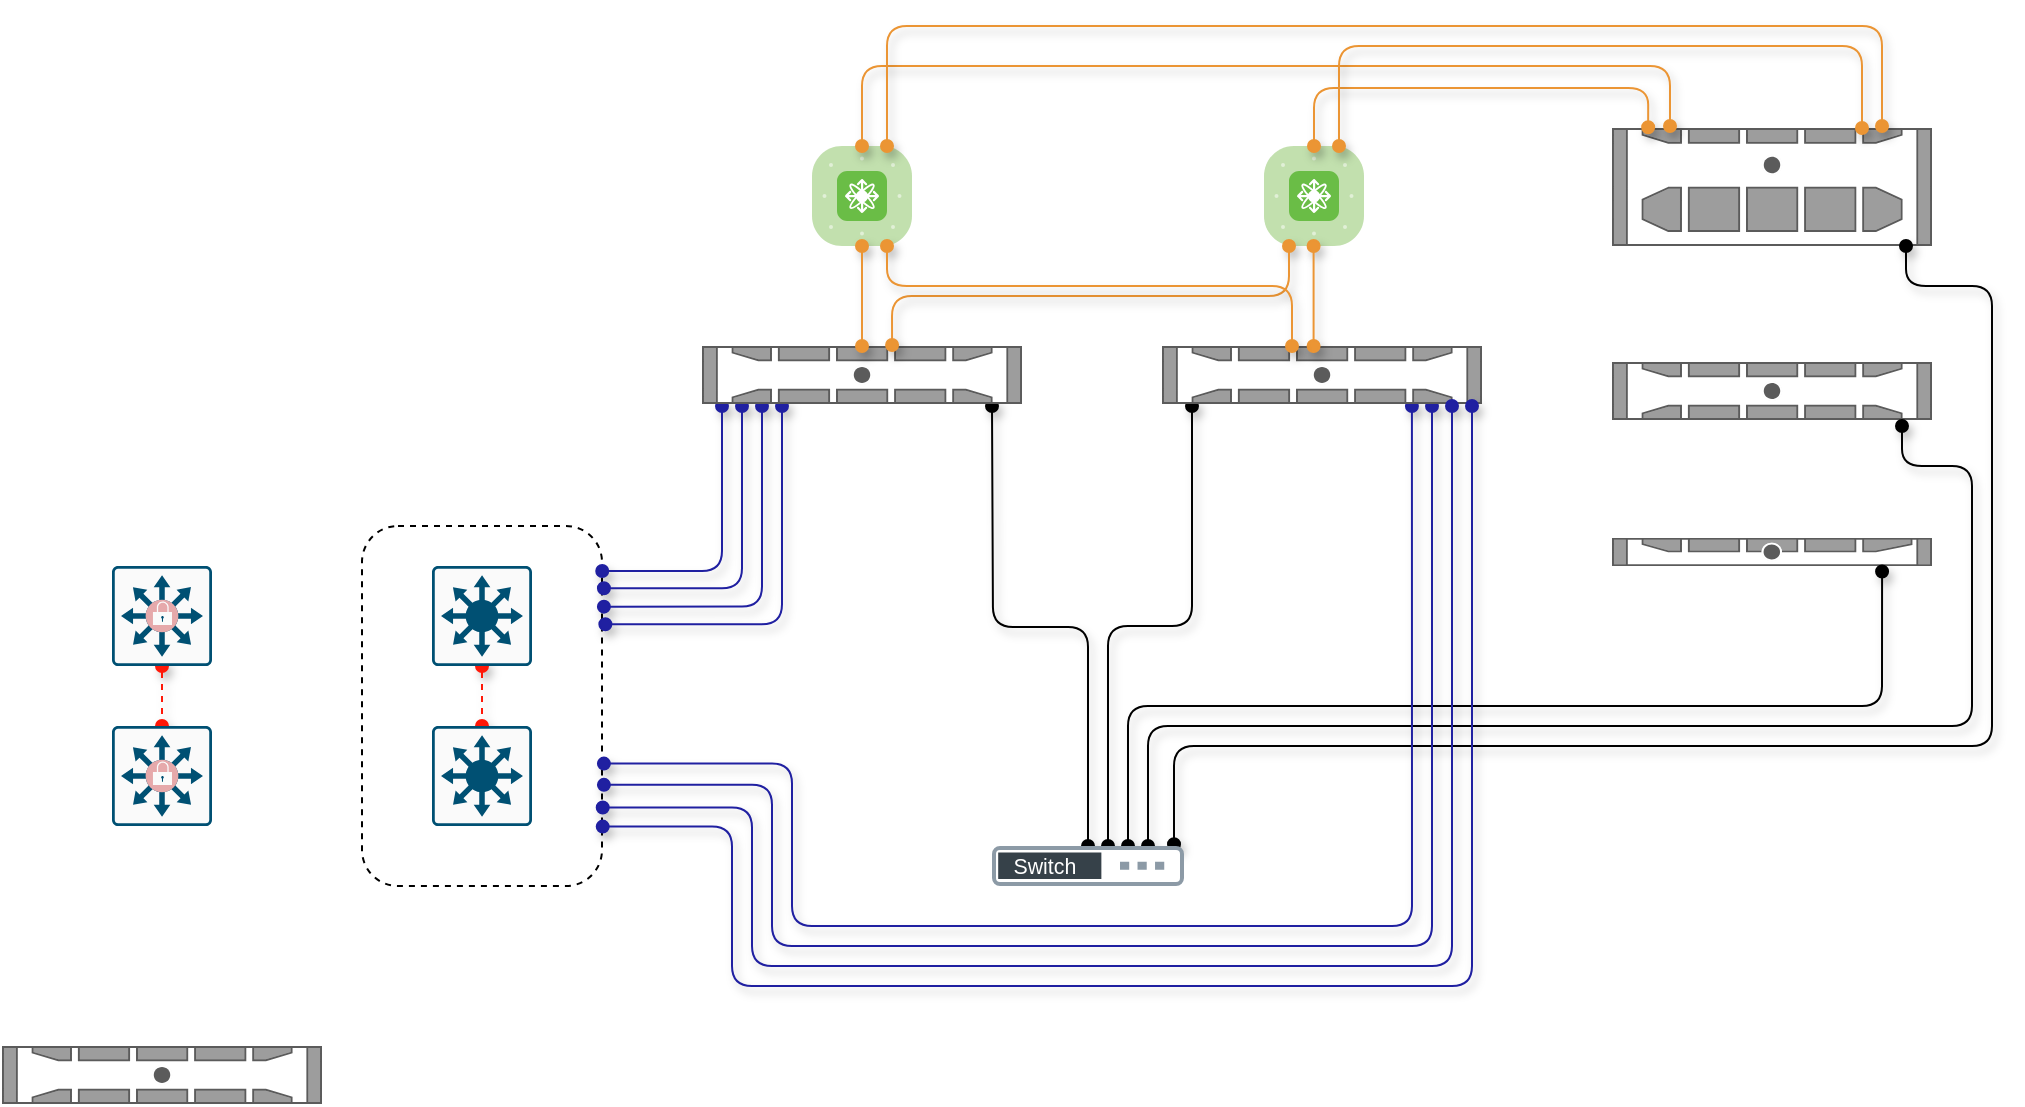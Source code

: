 <mxfile version="13.6.2" type="github">
  <diagram name="Page-1" id="822b0af5-4adb-64df-f703-e8dfc1f81529">
    <mxGraphModel dx="1170" dy="656" grid="1" gridSize="10" guides="1" tooltips="1" connect="1" arrows="1" fold="1" page="1" pageScale="1" pageWidth="1100" pageHeight="850" background="#ffffff" math="0" shadow="0">
      <root>
        <mxCell id="0" />
        <mxCell id="1" parent="0" />
        <mxCell id="rUVOEs3PUwSI3t5a5U2U-28" style="edgeStyle=orthogonalEdgeStyle;orthogonalLoop=1;jettySize=auto;html=1;rounded=1;startArrow=oval;startFill=1;endArrow=oval;endFill=1;jumpStyle=none;shadow=1;" edge="1" parent="1">
          <mxGeometry relative="1" as="geometry">
            <mxPoint x="620" y="240" as="sourcePoint" />
            <mxPoint x="578" y="460" as="targetPoint" />
            <Array as="points">
              <mxPoint x="620" y="240" />
              <mxPoint x="620" y="350" />
              <mxPoint x="578" y="350" />
            </Array>
          </mxGeometry>
        </mxCell>
        <mxCell id="rUVOEs3PUwSI3t5a5U2U-17" style="edgeStyle=orthogonalEdgeStyle;orthogonalLoop=1;jettySize=auto;html=1;rounded=1;startArrow=oval;startFill=1;endArrow=oval;endFill=1;jumpStyle=none;shadow=1;entryX=0.5;entryY=0;entryDx=0;entryDy=0;" edge="1" parent="1" target="rUVOEs3PUwSI3t5a5U2U-16">
          <mxGeometry relative="1" as="geometry">
            <mxPoint x="520" y="240" as="sourcePoint" />
            <mxPoint x="320" y="680" as="targetPoint" />
          </mxGeometry>
        </mxCell>
        <mxCell id="rUVOEs3PUwSI3t5a5U2U-6" value="" style="verticalLabelPosition=bottom;html=1;fillColor=#6ABD46;strokeColor=#ffffff;verticalAlign=top;align=center;points=[[0.085,0.085,0],[0.915,0.085,0],[0.915,0.915,0],[0.085,0.915,0],[0.25,0,0],[0.5,0,0],[0.75,0,0],[1,0.25,0],[1,0.5,0],[1,0.75,0],[0.75,1,0],[0.5,1,0],[0.25,1,0],[0,0.75,0],[0,0.5,0],[0,0.25,0]];pointerEvents=1;shape=mxgraph.cisco_safe.compositeIcon;bgIcon=mxgraph.cisco_safe.architecture.generic_appliance;resIcon=mxgraph.cisco_safe.architecture.fabric_switch;" vertex="1" parent="1">
          <mxGeometry x="430" y="110" width="50" height="50" as="geometry" />
        </mxCell>
        <mxCell id="rUVOEs3PUwSI3t5a5U2U-36" style="edgeStyle=orthogonalEdgeStyle;rounded=1;jumpStyle=none;orthogonalLoop=1;jettySize=auto;html=1;exitX=0.5;exitY=1;exitDx=0;exitDy=0;exitPerimeter=0;entryX=0.5;entryY=0;entryDx=0;entryDy=0;entryPerimeter=0;shadow=1;startArrow=oval;startFill=1;endArrow=oval;endFill=1;strokeColor=#FF1808;dashed=1;" edge="1" parent="1" source="rUVOEs3PUwSI3t5a5U2U-8" target="rUVOEs3PUwSI3t5a5U2U-9">
          <mxGeometry relative="1" as="geometry" />
        </mxCell>
        <mxCell id="rUVOEs3PUwSI3t5a5U2U-8" value="" style="points=[[0.015,0.015,0],[0.985,0.015,0],[0.985,0.985,0],[0.015,0.985,0],[0.25,0,0],[0.5,0,0],[0.75,0,0],[1,0.25,0],[1,0.5,0],[1,0.75,0],[0.75,1,0],[0.5,1,0],[0.25,1,0],[0,0.75,0],[0,0.5,0],[0,0.25,0]];verticalLabelPosition=bottom;html=1;verticalAlign=top;aspect=fixed;align=center;pointerEvents=1;shape=mxgraph.cisco19.rect;prIcon=l3_switch;fillColor=#FAFAFA;strokeColor=#005073;" vertex="1" parent="1">
          <mxGeometry x="240" y="320" width="50" height="50" as="geometry" />
        </mxCell>
        <mxCell id="rUVOEs3PUwSI3t5a5U2U-9" value="" style="points=[[0.015,0.015,0],[0.985,0.015,0],[0.985,0.985,0],[0.015,0.985,0],[0.25,0,0],[0.5,0,0],[0.75,0,0],[1,0.25,0],[1,0.5,0],[1,0.75,0],[0.75,1,0],[0.5,1,0],[0.25,1,0],[0,0.75,0],[0,0.5,0],[0,0.25,0]];verticalLabelPosition=bottom;html=1;verticalAlign=top;aspect=fixed;align=center;pointerEvents=1;shape=mxgraph.cisco19.rect;prIcon=l3_switch;fillColor=#FAFAFA;strokeColor=#005073;" vertex="1" parent="1">
          <mxGeometry x="240" y="400" width="50" height="50" as="geometry" />
        </mxCell>
        <mxCell id="rUVOEs3PUwSI3t5a5U2U-14" value="" style="verticalLabelPosition=bottom;html=1;fillColor=#6ABD46;strokeColor=#ffffff;verticalAlign=top;align=center;points=[[0.085,0.085,0],[0.915,0.085,0],[0.915,0.915,0],[0.085,0.915,0],[0.25,0,0],[0.5,0,0],[0.75,0,0],[1,0.25,0],[1,0.5,0],[1,0.75,0],[0.75,1,0],[0.5,1,0],[0.25,1,0],[0,0.75,0],[0,0.5,0],[0,0.25,0]];pointerEvents=1;shape=mxgraph.cisco_safe.compositeIcon;bgIcon=mxgraph.cisco_safe.architecture.generic_appliance;resIcon=mxgraph.cisco_safe.architecture.fabric_switch;" vertex="1" parent="1">
          <mxGeometry x="656" y="110" width="50" height="50" as="geometry" />
        </mxCell>
        <mxCell id="rUVOEs3PUwSI3t5a5U2U-34" style="edgeStyle=orthogonalEdgeStyle;rounded=1;jumpStyle=none;orthogonalLoop=1;jettySize=auto;html=1;exitX=0.5;exitY=1;exitDx=0;exitDy=0;exitPerimeter=0;entryX=0.5;entryY=0;entryDx=0;entryDy=0;entryPerimeter=0;shadow=1;startArrow=oval;startFill=1;endArrow=oval;endFill=1;strokeColor=#FF1808;dashed=1;" edge="1" parent="1" source="rUVOEs3PUwSI3t5a5U2U-15" target="rUVOEs3PUwSI3t5a5U2U-32">
          <mxGeometry relative="1" as="geometry" />
        </mxCell>
        <mxCell id="rUVOEs3PUwSI3t5a5U2U-15" value="" style="points=[[0.015,0.015,0],[0.985,0.015,0],[0.985,0.985,0],[0.015,0.985,0],[0.25,0,0],[0.5,0,0],[0.75,0,0],[1,0.25,0],[1,0.5,0],[1,0.75,0],[0.75,1,0],[0.5,1,0],[0.25,1,0],[0,0.75,0],[0,0.5,0],[0,0.25,0]];verticalLabelPosition=bottom;html=1;verticalAlign=top;aspect=fixed;align=center;pointerEvents=1;shape=mxgraph.cisco19.rect;prIcon=secure_catalyst_switch_color;fillColor=#FAFAFA;strokeColor=#005073;" vertex="1" parent="1">
          <mxGeometry x="80" y="320" width="50" height="50" as="geometry" />
        </mxCell>
        <mxCell id="rUVOEs3PUwSI3t5a5U2U-20" value="" style="shape=mxgraph.rack.dell.dell_poweredge_4u;html=1;labelPosition=right;align=left;spacingLeft=15;dashed=0;shadow=0;fillColor=#ffffff;" vertex="1" parent="1">
          <mxGeometry x="830" y="101" width="160" height="59" as="geometry" />
        </mxCell>
        <mxCell id="rUVOEs3PUwSI3t5a5U2U-21" value="" style="shape=mxgraph.rack.dell.dell_poweredge_2u;html=1;labelPosition=right;align=left;spacingLeft=15;dashed=0;shadow=0;fillColor=#ffffff;" vertex="1" parent="1">
          <mxGeometry x="830" y="218" width="160" height="29" as="geometry" />
        </mxCell>
        <mxCell id="rUVOEs3PUwSI3t5a5U2U-25" value="" style="shape=mxgraph.rack.dell.dell_poweredge_1u;html=1;labelPosition=right;align=left;spacingLeft=15;dashed=0;shadow=0;fillColor=#ffffff;" vertex="1" parent="1">
          <mxGeometry x="830" y="306" width="160" height="14" as="geometry" />
        </mxCell>
        <mxCell id="rUVOEs3PUwSI3t5a5U2U-29" style="edgeStyle=orthogonalEdgeStyle;orthogonalLoop=1;jettySize=auto;html=1;rounded=1;startArrow=oval;startFill=1;endArrow=oval;endFill=1;jumpStyle=none;shadow=1;exitX=0.844;exitY=1.194;exitDx=0;exitDy=0;exitPerimeter=0;" edge="1" parent="1" source="rUVOEs3PUwSI3t5a5U2U-25">
          <mxGeometry relative="1" as="geometry">
            <mxPoint x="630" y="250" as="sourcePoint" />
            <mxPoint x="588" y="460" as="targetPoint" />
            <Array as="points">
              <mxPoint x="965" y="390" />
              <mxPoint x="588" y="390" />
            </Array>
          </mxGeometry>
        </mxCell>
        <mxCell id="rUVOEs3PUwSI3t5a5U2U-30" style="edgeStyle=orthogonalEdgeStyle;orthogonalLoop=1;jettySize=auto;html=1;rounded=1;startArrow=oval;startFill=1;endArrow=oval;endFill=1;jumpStyle=none;shadow=1;" edge="1" parent="1">
          <mxGeometry relative="1" as="geometry">
            <mxPoint x="975" y="250" as="sourcePoint" />
            <mxPoint x="598" y="460" as="targetPoint" />
            <Array as="points">
              <mxPoint x="975" y="270" />
              <mxPoint x="1010" y="270" />
              <mxPoint x="1010" y="400" />
              <mxPoint x="598" y="400" />
            </Array>
          </mxGeometry>
        </mxCell>
        <mxCell id="rUVOEs3PUwSI3t5a5U2U-31" style="edgeStyle=orthogonalEdgeStyle;orthogonalLoop=1;jettySize=auto;html=1;rounded=1;startArrow=oval;startFill=1;endArrow=oval;endFill=1;jumpStyle=none;shadow=1;entryX=0.945;entryY=-0.044;entryDx=0;entryDy=0;entryPerimeter=0;" edge="1" parent="1" target="rUVOEs3PUwSI3t5a5U2U-16">
          <mxGeometry relative="1" as="geometry">
            <mxPoint x="977" y="160" as="sourcePoint" />
            <mxPoint x="612" y="510" as="targetPoint" />
            <Array as="points">
              <mxPoint x="977" y="180" />
              <mxPoint x="1020" y="180" />
              <mxPoint x="1020" y="410" />
              <mxPoint x="611" y="410" />
              <mxPoint x="611" y="459" />
            </Array>
          </mxGeometry>
        </mxCell>
        <mxCell id="rUVOEs3PUwSI3t5a5U2U-16" value="" style="aspect=fixed;perimeter=ellipsePerimeter;html=1;align=center;fontSize=12;verticalAlign=top;fontColor=#364149;shadow=0;dashed=0;image;image=img/lib/cumulus/switch.svg;fillColor=#00188D;" vertex="1" parent="1">
          <mxGeometry x="520" y="460" width="96" height="20" as="geometry" />
        </mxCell>
        <mxCell id="rUVOEs3PUwSI3t5a5U2U-32" value="" style="points=[[0.015,0.015,0],[0.985,0.015,0],[0.985,0.985,0],[0.015,0.985,0],[0.25,0,0],[0.5,0,0],[0.75,0,0],[1,0.25,0],[1,0.5,0],[1,0.75,0],[0.75,1,0],[0.5,1,0],[0.25,1,0],[0,0.75,0],[0,0.5,0],[0,0.25,0]];verticalLabelPosition=bottom;html=1;verticalAlign=top;aspect=fixed;align=center;pointerEvents=1;shape=mxgraph.cisco19.rect;prIcon=secure_catalyst_switch_color;fillColor=#FAFAFA;strokeColor=#005073;" vertex="1" parent="1">
          <mxGeometry x="80" y="400" width="50" height="50" as="geometry" />
        </mxCell>
        <mxCell id="rUVOEs3PUwSI3t5a5U2U-41" value="" style="rounded=1;whiteSpace=wrap;html=1;fillColor=none;dashed=1;" vertex="1" parent="1">
          <mxGeometry x="205" y="300" width="120" height="180" as="geometry" />
        </mxCell>
        <mxCell id="rUVOEs3PUwSI3t5a5U2U-42" style="edgeStyle=orthogonalEdgeStyle;orthogonalLoop=1;jettySize=auto;html=1;rounded=1;startArrow=oval;startFill=1;endArrow=oval;endFill=1;jumpStyle=none;shadow=1;entryX=1.001;entryY=0.125;entryDx=0;entryDy=0;strokeColor=#2020A1;entryPerimeter=0;" edge="1" parent="1" target="rUVOEs3PUwSI3t5a5U2U-41">
          <mxGeometry relative="1" as="geometry">
            <mxPoint x="385" y="240" as="sourcePoint" />
            <mxPoint x="448" y="520" as="targetPoint" />
            <Array as="points">
              <mxPoint x="385" y="322" />
            </Array>
          </mxGeometry>
        </mxCell>
        <mxCell id="rUVOEs3PUwSI3t5a5U2U-43" style="edgeStyle=orthogonalEdgeStyle;orthogonalLoop=1;jettySize=auto;html=1;rounded=1;startArrow=oval;startFill=1;endArrow=oval;endFill=1;jumpStyle=none;shadow=1;entryX=1.008;entryY=0.173;entryDx=0;entryDy=0;strokeColor=#2020A1;entryPerimeter=0;" edge="1" parent="1" target="rUVOEs3PUwSI3t5a5U2U-41">
          <mxGeometry relative="1" as="geometry">
            <mxPoint x="395" y="240" as="sourcePoint" />
            <mxPoint x="335.12" y="332.5" as="targetPoint" />
            <Array as="points">
              <mxPoint x="395" y="331" />
            </Array>
          </mxGeometry>
        </mxCell>
        <mxCell id="rUVOEs3PUwSI3t5a5U2U-44" style="edgeStyle=orthogonalEdgeStyle;orthogonalLoop=1;jettySize=auto;html=1;rounded=1;startArrow=oval;startFill=1;endArrow=oval;endFill=1;jumpStyle=none;shadow=1;entryX=1.008;entryY=0.224;entryDx=0;entryDy=0;strokeColor=#2020A1;entryPerimeter=0;" edge="1" parent="1" target="rUVOEs3PUwSI3t5a5U2U-41">
          <mxGeometry relative="1" as="geometry">
            <mxPoint x="405" y="240" as="sourcePoint" />
            <mxPoint x="335.96" y="341.14" as="targetPoint" />
            <Array as="points">
              <mxPoint x="405" y="340" />
            </Array>
          </mxGeometry>
        </mxCell>
        <mxCell id="rUVOEs3PUwSI3t5a5U2U-45" style="edgeStyle=orthogonalEdgeStyle;orthogonalLoop=1;jettySize=auto;html=1;rounded=1;startArrow=oval;startFill=1;endArrow=oval;endFill=1;jumpStyle=none;shadow=1;strokeColor=#2020A1;entryX=1.014;entryY=0.273;entryDx=0;entryDy=0;entryPerimeter=0;" edge="1" parent="1" target="rUVOEs3PUwSI3t5a5U2U-41">
          <mxGeometry relative="1" as="geometry">
            <mxPoint x="415" y="240" as="sourcePoint" />
            <mxPoint x="340" y="349" as="targetPoint" />
            <Array as="points">
              <mxPoint x="415" y="349" />
            </Array>
          </mxGeometry>
        </mxCell>
        <mxCell id="rUVOEs3PUwSI3t5a5U2U-46" style="edgeStyle=orthogonalEdgeStyle;orthogonalLoop=1;jettySize=auto;html=1;rounded=1;startArrow=oval;startFill=1;endArrow=oval;endFill=1;jumpStyle=none;shadow=1;strokeColor=#2020A1;entryX=1.008;entryY=0.66;entryDx=0;entryDy=0;entryPerimeter=0;exitX=0.781;exitY=1.035;exitDx=0;exitDy=0;exitPerimeter=0;" edge="1" parent="1" source="rUVOEs3PUwSI3t5a5U2U-23" target="rUVOEs3PUwSI3t5a5U2U-41">
          <mxGeometry relative="1" as="geometry">
            <mxPoint x="748.92" y="239" as="sourcePoint" />
            <mxPoint x="350" y="419" as="targetPoint" />
            <Array as="points">
              <mxPoint x="730" y="500" />
              <mxPoint x="420" y="500" />
              <mxPoint x="420" y="419" />
            </Array>
          </mxGeometry>
        </mxCell>
        <mxCell id="rUVOEs3PUwSI3t5a5U2U-47" style="edgeStyle=orthogonalEdgeStyle;orthogonalLoop=1;jettySize=auto;html=1;rounded=1;startArrow=oval;startFill=1;endArrow=oval;endFill=1;jumpStyle=none;shadow=1;strokeColor=#2020A1;entryX=1.008;entryY=0.719;entryDx=0;entryDy=0;entryPerimeter=0;" edge="1" parent="1" target="rUVOEs3PUwSI3t5a5U2U-41">
          <mxGeometry relative="1" as="geometry">
            <mxPoint x="740" y="240" as="sourcePoint" />
            <mxPoint x="340" y="429" as="targetPoint" />
            <Array as="points">
              <mxPoint x="740" y="240" />
              <mxPoint x="740" y="510" />
              <mxPoint x="410" y="510" />
              <mxPoint x="410" y="429" />
            </Array>
          </mxGeometry>
        </mxCell>
        <mxCell id="rUVOEs3PUwSI3t5a5U2U-23" value="" style="shape=mxgraph.rack.dell.dell_poweredge_2u;html=1;labelPosition=right;align=left;spacingLeft=15;dashed=0;shadow=0;fillColor=#ffffff;" vertex="1" parent="1">
          <mxGeometry x="605" y="210" width="160" height="29" as="geometry" />
        </mxCell>
        <mxCell id="rUVOEs3PUwSI3t5a5U2U-22" value="" style="shape=mxgraph.rack.dell.dell_poweredge_2u;html=1;labelPosition=right;align=left;spacingLeft=15;dashed=0;shadow=0;fillColor=#ffffff;" vertex="1" parent="1">
          <mxGeometry x="375" y="210" width="160" height="29" as="geometry" />
        </mxCell>
        <mxCell id="rUVOEs3PUwSI3t5a5U2U-48" style="edgeStyle=orthogonalEdgeStyle;orthogonalLoop=1;jettySize=auto;html=1;rounded=1;startArrow=oval;startFill=1;endArrow=oval;endFill=1;jumpStyle=none;shadow=1;strokeColor=#2020A1;entryX=1.003;entryY=0.782;entryDx=0;entryDy=0;entryPerimeter=0;" edge="1" parent="1" target="rUVOEs3PUwSI3t5a5U2U-41">
          <mxGeometry relative="1" as="geometry">
            <mxPoint x="750" y="240" as="sourcePoint" />
            <mxPoint x="335.96" y="439.42" as="targetPoint" />
            <Array as="points">
              <mxPoint x="750" y="520" />
              <mxPoint x="400" y="520" />
              <mxPoint x="400" y="441" />
            </Array>
          </mxGeometry>
        </mxCell>
        <mxCell id="rUVOEs3PUwSI3t5a5U2U-49" style="edgeStyle=orthogonalEdgeStyle;orthogonalLoop=1;jettySize=auto;html=1;rounded=1;startArrow=oval;startFill=1;endArrow=oval;endFill=1;jumpStyle=none;shadow=1;strokeColor=#2020A1;entryX=1.003;entryY=0.835;entryDx=0;entryDy=0;entryPerimeter=0;" edge="1" parent="1" target="rUVOEs3PUwSI3t5a5U2U-41">
          <mxGeometry relative="1" as="geometry">
            <mxPoint x="760" y="240" as="sourcePoint" />
            <mxPoint x="340" y="450" as="targetPoint" />
            <Array as="points">
              <mxPoint x="760" y="530" />
              <mxPoint x="390" y="530" />
              <mxPoint x="390" y="450" />
            </Array>
          </mxGeometry>
        </mxCell>
        <mxCell id="rUVOEs3PUwSI3t5a5U2U-50" style="edgeStyle=orthogonalEdgeStyle;orthogonalLoop=1;jettySize=auto;html=1;rounded=1;startArrow=oval;startFill=1;endArrow=oval;endFill=1;jumpStyle=none;shadow=1;strokeColor=#EB9534;sketch=0;exitX=0.5;exitY=1;exitDx=0;exitDy=0;exitPerimeter=0;" edge="1" parent="1" source="rUVOEs3PUwSI3t5a5U2U-6" target="rUVOEs3PUwSI3t5a5U2U-22">
          <mxGeometry relative="1" as="geometry">
            <mxPoint x="520" y="170" as="sourcePoint" />
            <mxPoint x="340" y="170" as="targetPoint" />
            <Array as="points" />
          </mxGeometry>
        </mxCell>
        <mxCell id="rUVOEs3PUwSI3t5a5U2U-53" style="edgeStyle=orthogonalEdgeStyle;orthogonalLoop=1;jettySize=auto;html=1;rounded=1;startArrow=oval;startFill=1;endArrow=oval;endFill=1;jumpStyle=none;shadow=1;strokeColor=#EB9534;sketch=0;exitX=0.5;exitY=1;exitDx=0;exitDy=0;exitPerimeter=0;" edge="1" parent="1">
          <mxGeometry relative="1" as="geometry">
            <mxPoint x="680.8" y="160" as="sourcePoint" />
            <mxPoint x="680.8" y="210" as="targetPoint" />
            <Array as="points" />
          </mxGeometry>
        </mxCell>
        <mxCell id="rUVOEs3PUwSI3t5a5U2U-54" style="edgeStyle=orthogonalEdgeStyle;orthogonalLoop=1;jettySize=auto;html=1;rounded=1;startArrow=oval;startFill=1;endArrow=oval;endFill=1;jumpStyle=none;shadow=1;strokeColor=#EB9534;sketch=0;exitX=0.25;exitY=1;exitDx=0;exitDy=0;exitPerimeter=0;entryX=0.594;entryY=-0.018;entryDx=0;entryDy=0;entryPerimeter=0;" edge="1" parent="1" source="rUVOEs3PUwSI3t5a5U2U-14" target="rUVOEs3PUwSI3t5a5U2U-22">
          <mxGeometry relative="1" as="geometry">
            <mxPoint x="480" y="160" as="sourcePoint" />
            <mxPoint x="480" y="210" as="targetPoint" />
            <Array as="points" />
          </mxGeometry>
        </mxCell>
        <mxCell id="rUVOEs3PUwSI3t5a5U2U-55" style="edgeStyle=orthogonalEdgeStyle;orthogonalLoop=1;jettySize=auto;html=1;rounded=1;startArrow=oval;startFill=1;endArrow=oval;endFill=1;jumpStyle=none;shadow=1;strokeColor=#EB9534;sketch=0;exitX=0.75;exitY=1;exitDx=0;exitDy=0;exitPerimeter=0;" edge="1" parent="1" source="rUVOEs3PUwSI3t5a5U2U-6">
          <mxGeometry relative="1" as="geometry">
            <mxPoint x="670" y="160" as="sourcePoint" />
            <mxPoint x="670" y="210" as="targetPoint" />
            <Array as="points">
              <mxPoint x="468" y="180" />
              <mxPoint x="670" y="180" />
            </Array>
          </mxGeometry>
        </mxCell>
        <mxCell id="rUVOEs3PUwSI3t5a5U2U-56" value="" style="shape=mxgraph.rack.dell.dell_poweredge_2u;html=1;labelPosition=right;align=left;spacingLeft=15;dashed=0;shadow=0;fillColor=#ffffff;" vertex="1" parent="1">
          <mxGeometry x="25" y="560" width="160" height="29" as="geometry" />
        </mxCell>
        <mxCell id="rUVOEs3PUwSI3t5a5U2U-57" style="edgeStyle=orthogonalEdgeStyle;orthogonalLoop=1;jettySize=auto;html=1;rounded=1;startArrow=oval;startFill=1;endArrow=oval;endFill=1;jumpStyle=none;shadow=1;strokeColor=#EB9534;sketch=0;exitX=0.5;exitY=0;exitDx=0;exitDy=0;exitPerimeter=0;entryX=0.113;entryY=-0.006;entryDx=0;entryDy=0;entryPerimeter=0;" edge="1" parent="1" source="rUVOEs3PUwSI3t5a5U2U-14" target="rUVOEs3PUwSI3t5a5U2U-20">
          <mxGeometry relative="1" as="geometry">
            <mxPoint x="904.5" y="40" as="sourcePoint" />
            <mxPoint x="706.04" y="89.478" as="targetPoint" />
            <Array as="points" />
          </mxGeometry>
        </mxCell>
        <mxCell id="rUVOEs3PUwSI3t5a5U2U-58" style="edgeStyle=orthogonalEdgeStyle;orthogonalLoop=1;jettySize=auto;html=1;rounded=1;startArrow=oval;startFill=1;endArrow=oval;endFill=1;jumpStyle=none;shadow=1;strokeColor=#EB9534;sketch=0;exitX=0.5;exitY=0;exitDx=0;exitDy=0;exitPerimeter=0;" edge="1" parent="1" source="rUVOEs3PUwSI3t5a5U2U-6">
          <mxGeometry relative="1" as="geometry">
            <mxPoint x="691" y="120" as="sourcePoint" />
            <mxPoint x="859" y="100" as="targetPoint" />
            <Array as="points">
              <mxPoint x="455" y="70" />
              <mxPoint x="859" y="70" />
            </Array>
          </mxGeometry>
        </mxCell>
        <mxCell id="rUVOEs3PUwSI3t5a5U2U-59" style="edgeStyle=orthogonalEdgeStyle;orthogonalLoop=1;jettySize=auto;html=1;rounded=1;startArrow=oval;startFill=1;endArrow=oval;endFill=1;jumpStyle=none;shadow=1;strokeColor=#EB9534;sketch=0;exitX=0.75;exitY=0;exitDx=0;exitDy=0;exitPerimeter=0;" edge="1" parent="1" source="rUVOEs3PUwSI3t5a5U2U-14">
          <mxGeometry relative="1" as="geometry">
            <mxPoint x="691" y="120" as="sourcePoint" />
            <mxPoint x="955" y="101" as="targetPoint" />
            <Array as="points">
              <mxPoint x="694" y="60" />
              <mxPoint x="955" y="60" />
            </Array>
          </mxGeometry>
        </mxCell>
        <mxCell id="rUVOEs3PUwSI3t5a5U2U-60" style="edgeStyle=orthogonalEdgeStyle;orthogonalLoop=1;jettySize=auto;html=1;rounded=1;startArrow=oval;startFill=1;endArrow=oval;endFill=1;jumpStyle=none;shadow=1;strokeColor=#EB9534;sketch=0;exitX=0.75;exitY=0;exitDx=0;exitDy=0;exitPerimeter=0;" edge="1" parent="1" source="rUVOEs3PUwSI3t5a5U2U-6">
          <mxGeometry relative="1" as="geometry">
            <mxPoint x="703.5" y="120" as="sourcePoint" />
            <mxPoint x="965" y="100" as="targetPoint" />
            <Array as="points">
              <mxPoint x="468" y="50" />
              <mxPoint x="965" y="50" />
            </Array>
          </mxGeometry>
        </mxCell>
      </root>
    </mxGraphModel>
  </diagram>
</mxfile>
